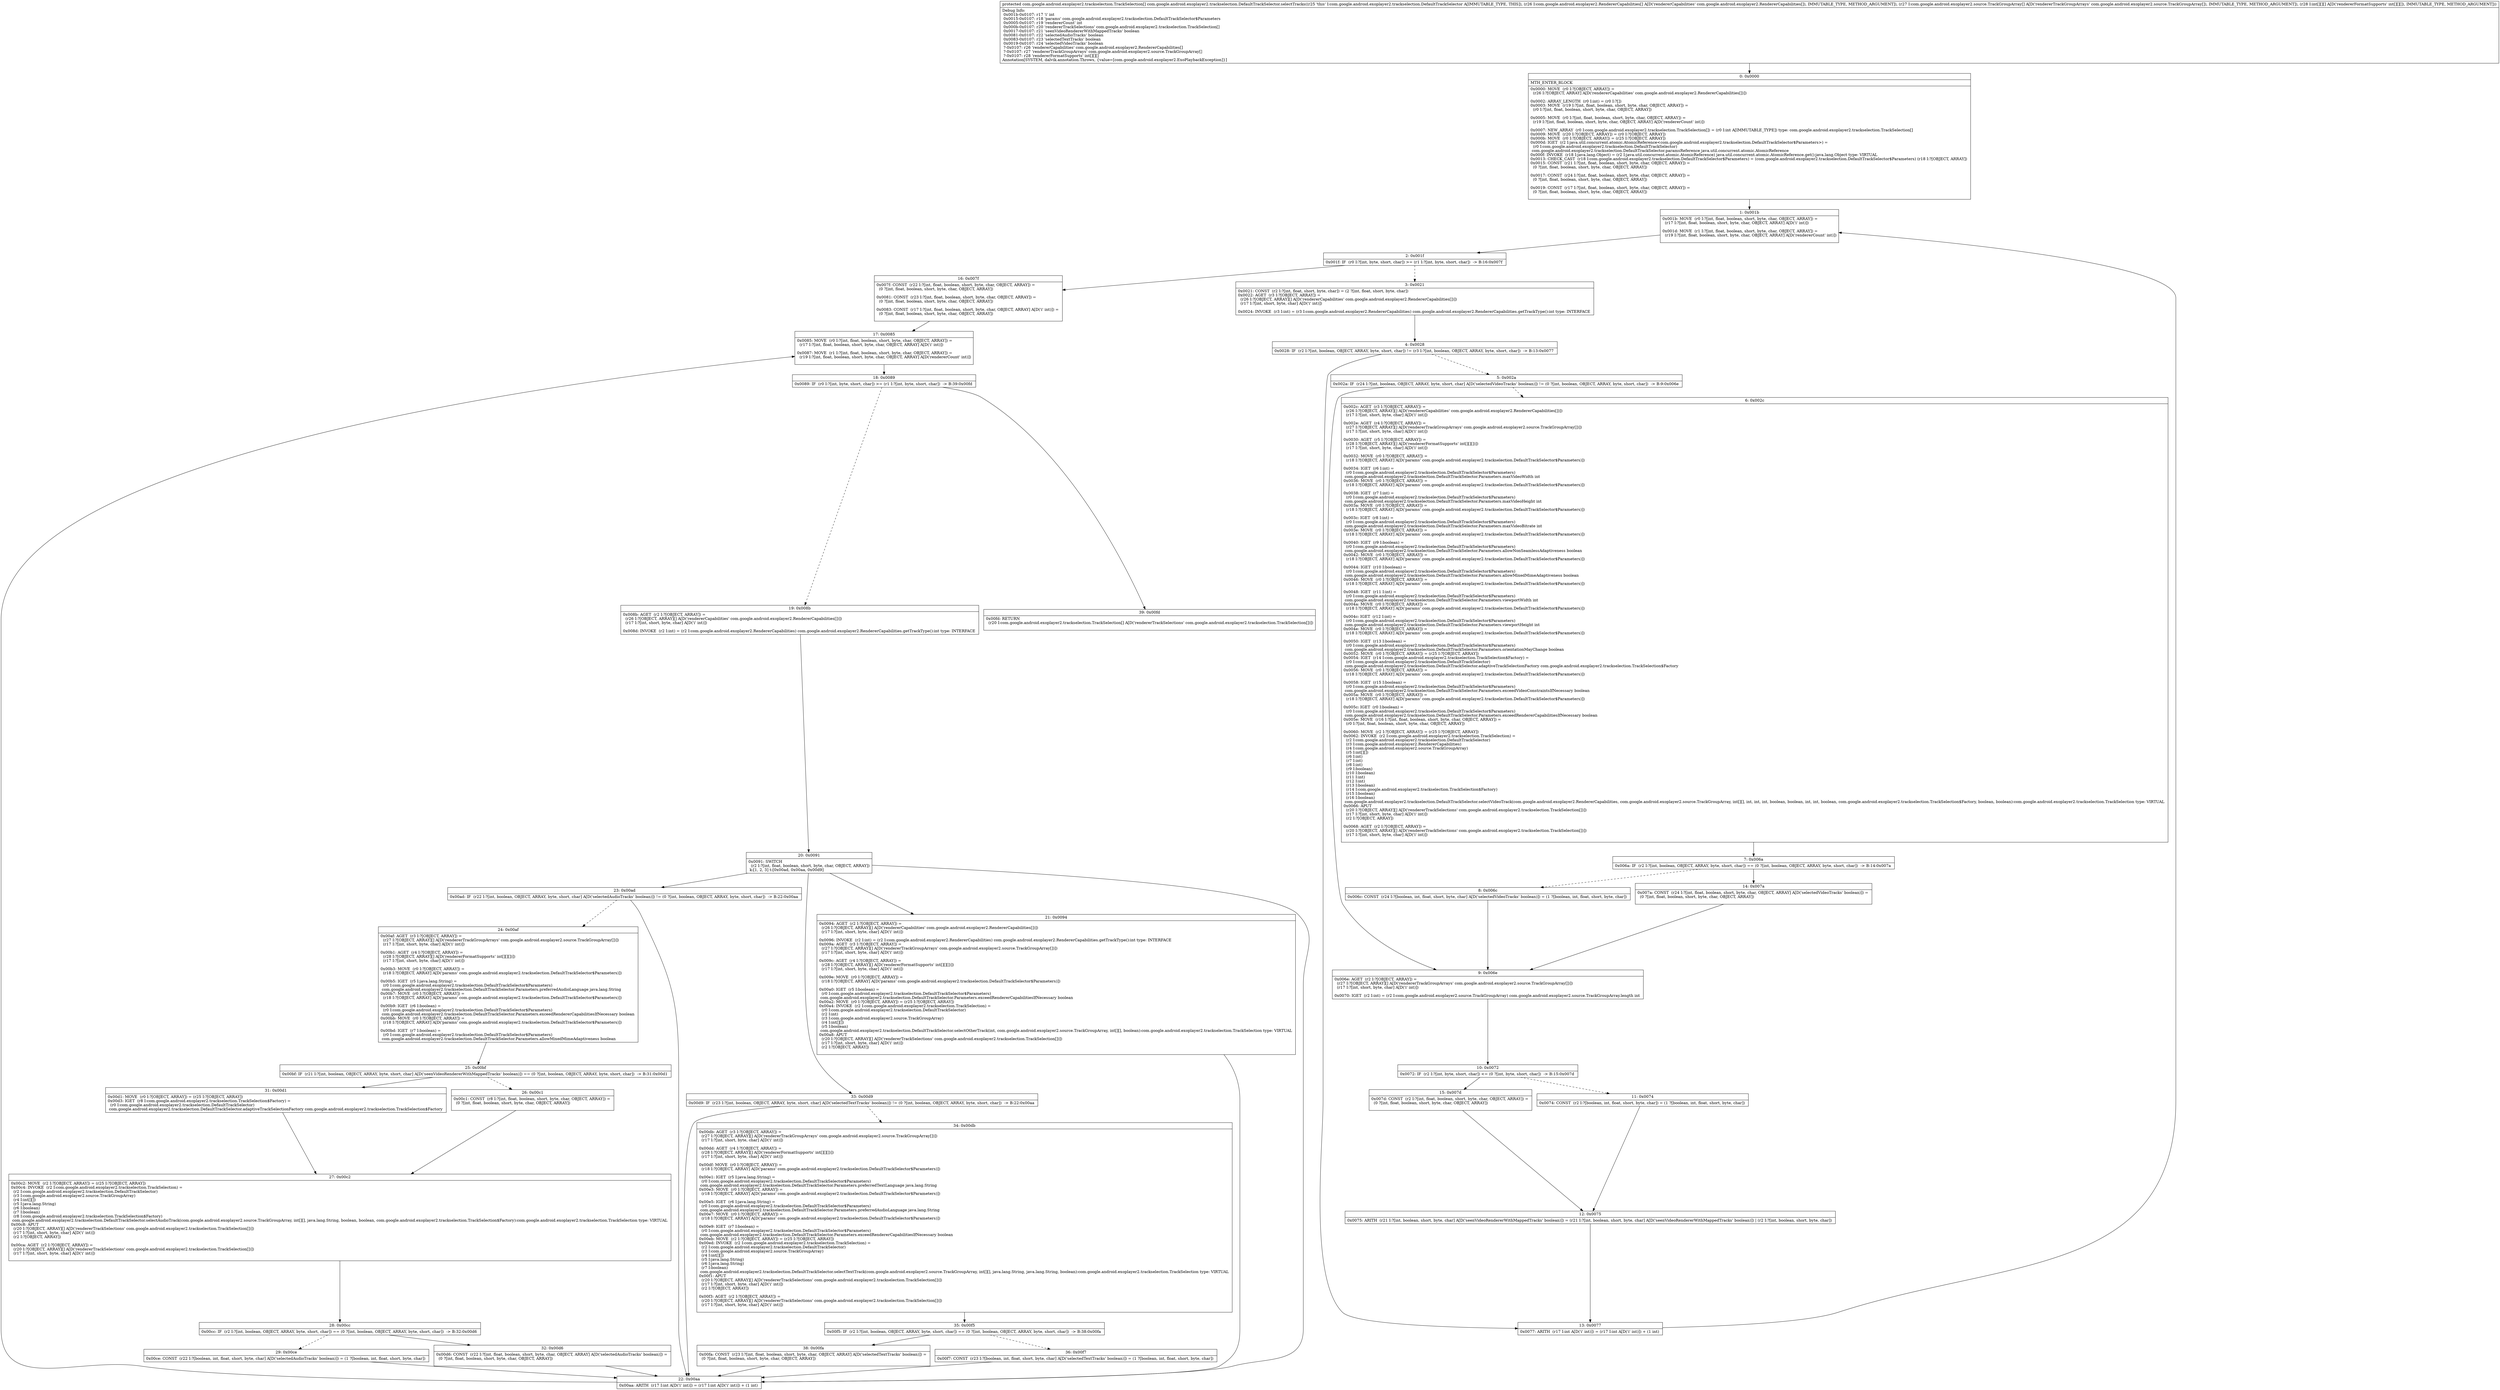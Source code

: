 digraph "CFG forcom.google.android.exoplayer2.trackselection.DefaultTrackSelector.selectTracks([Lcom\/google\/android\/exoplayer2\/RendererCapabilities;[Lcom\/google\/android\/exoplayer2\/source\/TrackGroupArray;[[[I)[Lcom\/google\/android\/exoplayer2\/trackselection\/TrackSelection;" {
Node_0 [shape=record,label="{0\:\ 0x0000|MTH_ENTER_BLOCK\l|0x0000: MOVE  (r0 I:?[OBJECT, ARRAY]) = \l  (r26 I:?[OBJECT, ARRAY] A[D('rendererCapabilities' com.google.android.exoplayer2.RendererCapabilities[])])\l \l0x0002: ARRAY_LENGTH  (r0 I:int) = (r0 I:?[]) \l0x0003: MOVE  (r19 I:?[int, float, boolean, short, byte, char, OBJECT, ARRAY]) = \l  (r0 I:?[int, float, boolean, short, byte, char, OBJECT, ARRAY])\l \l0x0005: MOVE  (r0 I:?[int, float, boolean, short, byte, char, OBJECT, ARRAY]) = \l  (r19 I:?[int, float, boolean, short, byte, char, OBJECT, ARRAY] A[D('rendererCount' int)])\l \l0x0007: NEW_ARRAY  (r0 I:com.google.android.exoplayer2.trackselection.TrackSelection[]) = (r0 I:int A[IMMUTABLE_TYPE]) type: com.google.android.exoplayer2.trackselection.TrackSelection[] \l0x0009: MOVE  (r20 I:?[OBJECT, ARRAY]) = (r0 I:?[OBJECT, ARRAY]) \l0x000b: MOVE  (r0 I:?[OBJECT, ARRAY]) = (r25 I:?[OBJECT, ARRAY]) \l0x000d: IGET  (r2 I:java.util.concurrent.atomic.AtomicReference\<com.google.android.exoplayer2.trackselection.DefaultTrackSelector$Parameters\>) = \l  (r0 I:com.google.android.exoplayer2.trackselection.DefaultTrackSelector)\l com.google.android.exoplayer2.trackselection.DefaultTrackSelector.paramsReference java.util.concurrent.atomic.AtomicReference \l0x000f: INVOKE  (r18 I:java.lang.Object) = (r2 I:java.util.concurrent.atomic.AtomicReference) java.util.concurrent.atomic.AtomicReference.get():java.lang.Object type: VIRTUAL \l0x0013: CHECK_CAST  (r18 I:com.google.android.exoplayer2.trackselection.DefaultTrackSelector$Parameters) = (com.google.android.exoplayer2.trackselection.DefaultTrackSelector$Parameters) (r18 I:?[OBJECT, ARRAY]) \l0x0015: CONST  (r21 I:?[int, float, boolean, short, byte, char, OBJECT, ARRAY]) = \l  (0 ?[int, float, boolean, short, byte, char, OBJECT, ARRAY])\l \l0x0017: CONST  (r24 I:?[int, float, boolean, short, byte, char, OBJECT, ARRAY]) = \l  (0 ?[int, float, boolean, short, byte, char, OBJECT, ARRAY])\l \l0x0019: CONST  (r17 I:?[int, float, boolean, short, byte, char, OBJECT, ARRAY]) = \l  (0 ?[int, float, boolean, short, byte, char, OBJECT, ARRAY])\l \l}"];
Node_1 [shape=record,label="{1\:\ 0x001b|0x001b: MOVE  (r0 I:?[int, float, boolean, short, byte, char, OBJECT, ARRAY]) = \l  (r17 I:?[int, float, boolean, short, byte, char, OBJECT, ARRAY] A[D('i' int)])\l \l0x001d: MOVE  (r1 I:?[int, float, boolean, short, byte, char, OBJECT, ARRAY]) = \l  (r19 I:?[int, float, boolean, short, byte, char, OBJECT, ARRAY] A[D('rendererCount' int)])\l \l}"];
Node_2 [shape=record,label="{2\:\ 0x001f|0x001f: IF  (r0 I:?[int, byte, short, char]) \>= (r1 I:?[int, byte, short, char])  \-\> B:16:0x007f \l}"];
Node_3 [shape=record,label="{3\:\ 0x0021|0x0021: CONST  (r2 I:?[int, float, short, byte, char]) = (2 ?[int, float, short, byte, char]) \l0x0022: AGET  (r3 I:?[OBJECT, ARRAY]) = \l  (r26 I:?[OBJECT, ARRAY][] A[D('rendererCapabilities' com.google.android.exoplayer2.RendererCapabilities[])])\l  (r17 I:?[int, short, byte, char] A[D('i' int)])\l \l0x0024: INVOKE  (r3 I:int) = (r3 I:com.google.android.exoplayer2.RendererCapabilities) com.google.android.exoplayer2.RendererCapabilities.getTrackType():int type: INTERFACE \l}"];
Node_4 [shape=record,label="{4\:\ 0x0028|0x0028: IF  (r2 I:?[int, boolean, OBJECT, ARRAY, byte, short, char]) != (r3 I:?[int, boolean, OBJECT, ARRAY, byte, short, char])  \-\> B:13:0x0077 \l}"];
Node_5 [shape=record,label="{5\:\ 0x002a|0x002a: IF  (r24 I:?[int, boolean, OBJECT, ARRAY, byte, short, char] A[D('selectedVideoTracks' boolean)]) != (0 ?[int, boolean, OBJECT, ARRAY, byte, short, char])  \-\> B:9:0x006e \l}"];
Node_6 [shape=record,label="{6\:\ 0x002c|0x002c: AGET  (r3 I:?[OBJECT, ARRAY]) = \l  (r26 I:?[OBJECT, ARRAY][] A[D('rendererCapabilities' com.google.android.exoplayer2.RendererCapabilities[])])\l  (r17 I:?[int, short, byte, char] A[D('i' int)])\l \l0x002e: AGET  (r4 I:?[OBJECT, ARRAY]) = \l  (r27 I:?[OBJECT, ARRAY][] A[D('rendererTrackGroupArrays' com.google.android.exoplayer2.source.TrackGroupArray[])])\l  (r17 I:?[int, short, byte, char] A[D('i' int)])\l \l0x0030: AGET  (r5 I:?[OBJECT, ARRAY]) = \l  (r28 I:?[OBJECT, ARRAY][] A[D('rendererFormatSupports' int[][][])])\l  (r17 I:?[int, short, byte, char] A[D('i' int)])\l \l0x0032: MOVE  (r0 I:?[OBJECT, ARRAY]) = \l  (r18 I:?[OBJECT, ARRAY] A[D('params' com.google.android.exoplayer2.trackselection.DefaultTrackSelector$Parameters)])\l \l0x0034: IGET  (r6 I:int) = \l  (r0 I:com.google.android.exoplayer2.trackselection.DefaultTrackSelector$Parameters)\l com.google.android.exoplayer2.trackselection.DefaultTrackSelector.Parameters.maxVideoWidth int \l0x0036: MOVE  (r0 I:?[OBJECT, ARRAY]) = \l  (r18 I:?[OBJECT, ARRAY] A[D('params' com.google.android.exoplayer2.trackselection.DefaultTrackSelector$Parameters)])\l \l0x0038: IGET  (r7 I:int) = \l  (r0 I:com.google.android.exoplayer2.trackselection.DefaultTrackSelector$Parameters)\l com.google.android.exoplayer2.trackselection.DefaultTrackSelector.Parameters.maxVideoHeight int \l0x003a: MOVE  (r0 I:?[OBJECT, ARRAY]) = \l  (r18 I:?[OBJECT, ARRAY] A[D('params' com.google.android.exoplayer2.trackselection.DefaultTrackSelector$Parameters)])\l \l0x003c: IGET  (r8 I:int) = \l  (r0 I:com.google.android.exoplayer2.trackselection.DefaultTrackSelector$Parameters)\l com.google.android.exoplayer2.trackselection.DefaultTrackSelector.Parameters.maxVideoBitrate int \l0x003e: MOVE  (r0 I:?[OBJECT, ARRAY]) = \l  (r18 I:?[OBJECT, ARRAY] A[D('params' com.google.android.exoplayer2.trackselection.DefaultTrackSelector$Parameters)])\l \l0x0040: IGET  (r9 I:boolean) = \l  (r0 I:com.google.android.exoplayer2.trackselection.DefaultTrackSelector$Parameters)\l com.google.android.exoplayer2.trackselection.DefaultTrackSelector.Parameters.allowNonSeamlessAdaptiveness boolean \l0x0042: MOVE  (r0 I:?[OBJECT, ARRAY]) = \l  (r18 I:?[OBJECT, ARRAY] A[D('params' com.google.android.exoplayer2.trackselection.DefaultTrackSelector$Parameters)])\l \l0x0044: IGET  (r10 I:boolean) = \l  (r0 I:com.google.android.exoplayer2.trackselection.DefaultTrackSelector$Parameters)\l com.google.android.exoplayer2.trackselection.DefaultTrackSelector.Parameters.allowMixedMimeAdaptiveness boolean \l0x0046: MOVE  (r0 I:?[OBJECT, ARRAY]) = \l  (r18 I:?[OBJECT, ARRAY] A[D('params' com.google.android.exoplayer2.trackselection.DefaultTrackSelector$Parameters)])\l \l0x0048: IGET  (r11 I:int) = \l  (r0 I:com.google.android.exoplayer2.trackselection.DefaultTrackSelector$Parameters)\l com.google.android.exoplayer2.trackselection.DefaultTrackSelector.Parameters.viewportWidth int \l0x004a: MOVE  (r0 I:?[OBJECT, ARRAY]) = \l  (r18 I:?[OBJECT, ARRAY] A[D('params' com.google.android.exoplayer2.trackselection.DefaultTrackSelector$Parameters)])\l \l0x004c: IGET  (r12 I:int) = \l  (r0 I:com.google.android.exoplayer2.trackselection.DefaultTrackSelector$Parameters)\l com.google.android.exoplayer2.trackselection.DefaultTrackSelector.Parameters.viewportHeight int \l0x004e: MOVE  (r0 I:?[OBJECT, ARRAY]) = \l  (r18 I:?[OBJECT, ARRAY] A[D('params' com.google.android.exoplayer2.trackselection.DefaultTrackSelector$Parameters)])\l \l0x0050: IGET  (r13 I:boolean) = \l  (r0 I:com.google.android.exoplayer2.trackselection.DefaultTrackSelector$Parameters)\l com.google.android.exoplayer2.trackselection.DefaultTrackSelector.Parameters.orientationMayChange boolean \l0x0052: MOVE  (r0 I:?[OBJECT, ARRAY]) = (r25 I:?[OBJECT, ARRAY]) \l0x0054: IGET  (r14 I:com.google.android.exoplayer2.trackselection.TrackSelection$Factory) = \l  (r0 I:com.google.android.exoplayer2.trackselection.DefaultTrackSelector)\l com.google.android.exoplayer2.trackselection.DefaultTrackSelector.adaptiveTrackSelectionFactory com.google.android.exoplayer2.trackselection.TrackSelection$Factory \l0x0056: MOVE  (r0 I:?[OBJECT, ARRAY]) = \l  (r18 I:?[OBJECT, ARRAY] A[D('params' com.google.android.exoplayer2.trackselection.DefaultTrackSelector$Parameters)])\l \l0x0058: IGET  (r15 I:boolean) = \l  (r0 I:com.google.android.exoplayer2.trackselection.DefaultTrackSelector$Parameters)\l com.google.android.exoplayer2.trackselection.DefaultTrackSelector.Parameters.exceedVideoConstraintsIfNecessary boolean \l0x005a: MOVE  (r0 I:?[OBJECT, ARRAY]) = \l  (r18 I:?[OBJECT, ARRAY] A[D('params' com.google.android.exoplayer2.trackselection.DefaultTrackSelector$Parameters)])\l \l0x005c: IGET  (r0 I:boolean) = \l  (r0 I:com.google.android.exoplayer2.trackselection.DefaultTrackSelector$Parameters)\l com.google.android.exoplayer2.trackselection.DefaultTrackSelector.Parameters.exceedRendererCapabilitiesIfNecessary boolean \l0x005e: MOVE  (r16 I:?[int, float, boolean, short, byte, char, OBJECT, ARRAY]) = \l  (r0 I:?[int, float, boolean, short, byte, char, OBJECT, ARRAY])\l \l0x0060: MOVE  (r2 I:?[OBJECT, ARRAY]) = (r25 I:?[OBJECT, ARRAY]) \l0x0062: INVOKE  (r2 I:com.google.android.exoplayer2.trackselection.TrackSelection) = \l  (r2 I:com.google.android.exoplayer2.trackselection.DefaultTrackSelector)\l  (r3 I:com.google.android.exoplayer2.RendererCapabilities)\l  (r4 I:com.google.android.exoplayer2.source.TrackGroupArray)\l  (r5 I:int[][])\l  (r6 I:int)\l  (r7 I:int)\l  (r8 I:int)\l  (r9 I:boolean)\l  (r10 I:boolean)\l  (r11 I:int)\l  (r12 I:int)\l  (r13 I:boolean)\l  (r14 I:com.google.android.exoplayer2.trackselection.TrackSelection$Factory)\l  (r15 I:boolean)\l  (r16 I:boolean)\l com.google.android.exoplayer2.trackselection.DefaultTrackSelector.selectVideoTrack(com.google.android.exoplayer2.RendererCapabilities, com.google.android.exoplayer2.source.TrackGroupArray, int[][], int, int, int, boolean, boolean, int, int, boolean, com.google.android.exoplayer2.trackselection.TrackSelection$Factory, boolean, boolean):com.google.android.exoplayer2.trackselection.TrackSelection type: VIRTUAL \l0x0066: APUT  \l  (r20 I:?[OBJECT, ARRAY][] A[D('rendererTrackSelections' com.google.android.exoplayer2.trackselection.TrackSelection[])])\l  (r17 I:?[int, short, byte, char] A[D('i' int)])\l  (r2 I:?[OBJECT, ARRAY])\l \l0x0068: AGET  (r2 I:?[OBJECT, ARRAY]) = \l  (r20 I:?[OBJECT, ARRAY][] A[D('rendererTrackSelections' com.google.android.exoplayer2.trackselection.TrackSelection[])])\l  (r17 I:?[int, short, byte, char] A[D('i' int)])\l \l}"];
Node_7 [shape=record,label="{7\:\ 0x006a|0x006a: IF  (r2 I:?[int, boolean, OBJECT, ARRAY, byte, short, char]) == (0 ?[int, boolean, OBJECT, ARRAY, byte, short, char])  \-\> B:14:0x007a \l}"];
Node_8 [shape=record,label="{8\:\ 0x006c|0x006c: CONST  (r24 I:?[boolean, int, float, short, byte, char] A[D('selectedVideoTracks' boolean)]) = (1 ?[boolean, int, float, short, byte, char]) \l}"];
Node_9 [shape=record,label="{9\:\ 0x006e|0x006e: AGET  (r2 I:?[OBJECT, ARRAY]) = \l  (r27 I:?[OBJECT, ARRAY][] A[D('rendererTrackGroupArrays' com.google.android.exoplayer2.source.TrackGroupArray[])])\l  (r17 I:?[int, short, byte, char] A[D('i' int)])\l \l0x0070: IGET  (r2 I:int) = (r2 I:com.google.android.exoplayer2.source.TrackGroupArray) com.google.android.exoplayer2.source.TrackGroupArray.length int \l}"];
Node_10 [shape=record,label="{10\:\ 0x0072|0x0072: IF  (r2 I:?[int, byte, short, char]) \<= (0 ?[int, byte, short, char])  \-\> B:15:0x007d \l}"];
Node_11 [shape=record,label="{11\:\ 0x0074|0x0074: CONST  (r2 I:?[boolean, int, float, short, byte, char]) = (1 ?[boolean, int, float, short, byte, char]) \l}"];
Node_12 [shape=record,label="{12\:\ 0x0075|0x0075: ARITH  (r21 I:?[int, boolean, short, byte, char] A[D('seenVideoRendererWithMappedTracks' boolean)]) = (r21 I:?[int, boolean, short, byte, char] A[D('seenVideoRendererWithMappedTracks' boolean)]) \| (r2 I:?[int, boolean, short, byte, char]) \l}"];
Node_13 [shape=record,label="{13\:\ 0x0077|0x0077: ARITH  (r17 I:int A[D('i' int)]) = (r17 I:int A[D('i' int)]) + (1 int) \l}"];
Node_14 [shape=record,label="{14\:\ 0x007a|0x007a: CONST  (r24 I:?[int, float, boolean, short, byte, char, OBJECT, ARRAY] A[D('selectedVideoTracks' boolean)]) = \l  (0 ?[int, float, boolean, short, byte, char, OBJECT, ARRAY])\l \l}"];
Node_15 [shape=record,label="{15\:\ 0x007d|0x007d: CONST  (r2 I:?[int, float, boolean, short, byte, char, OBJECT, ARRAY]) = \l  (0 ?[int, float, boolean, short, byte, char, OBJECT, ARRAY])\l \l}"];
Node_16 [shape=record,label="{16\:\ 0x007f|0x007f: CONST  (r22 I:?[int, float, boolean, short, byte, char, OBJECT, ARRAY]) = \l  (0 ?[int, float, boolean, short, byte, char, OBJECT, ARRAY])\l \l0x0081: CONST  (r23 I:?[int, float, boolean, short, byte, char, OBJECT, ARRAY]) = \l  (0 ?[int, float, boolean, short, byte, char, OBJECT, ARRAY])\l \l0x0083: CONST  (r17 I:?[int, float, boolean, short, byte, char, OBJECT, ARRAY] A[D('i' int)]) = \l  (0 ?[int, float, boolean, short, byte, char, OBJECT, ARRAY])\l \l}"];
Node_17 [shape=record,label="{17\:\ 0x0085|0x0085: MOVE  (r0 I:?[int, float, boolean, short, byte, char, OBJECT, ARRAY]) = \l  (r17 I:?[int, float, boolean, short, byte, char, OBJECT, ARRAY] A[D('i' int)])\l \l0x0087: MOVE  (r1 I:?[int, float, boolean, short, byte, char, OBJECT, ARRAY]) = \l  (r19 I:?[int, float, boolean, short, byte, char, OBJECT, ARRAY] A[D('rendererCount' int)])\l \l}"];
Node_18 [shape=record,label="{18\:\ 0x0089|0x0089: IF  (r0 I:?[int, byte, short, char]) \>= (r1 I:?[int, byte, short, char])  \-\> B:39:0x00fd \l}"];
Node_19 [shape=record,label="{19\:\ 0x008b|0x008b: AGET  (r2 I:?[OBJECT, ARRAY]) = \l  (r26 I:?[OBJECT, ARRAY][] A[D('rendererCapabilities' com.google.android.exoplayer2.RendererCapabilities[])])\l  (r17 I:?[int, short, byte, char] A[D('i' int)])\l \l0x008d: INVOKE  (r2 I:int) = (r2 I:com.google.android.exoplayer2.RendererCapabilities) com.google.android.exoplayer2.RendererCapabilities.getTrackType():int type: INTERFACE \l}"];
Node_20 [shape=record,label="{20\:\ 0x0091|0x0091: SWITCH  \l  (r2 I:?[int, float, boolean, short, byte, char, OBJECT, ARRAY])\l k:[1, 2, 3] t:[0x00ad, 0x00aa, 0x00d9] \l}"];
Node_21 [shape=record,label="{21\:\ 0x0094|0x0094: AGET  (r2 I:?[OBJECT, ARRAY]) = \l  (r26 I:?[OBJECT, ARRAY][] A[D('rendererCapabilities' com.google.android.exoplayer2.RendererCapabilities[])])\l  (r17 I:?[int, short, byte, char] A[D('i' int)])\l \l0x0096: INVOKE  (r2 I:int) = (r2 I:com.google.android.exoplayer2.RendererCapabilities) com.google.android.exoplayer2.RendererCapabilities.getTrackType():int type: INTERFACE \l0x009a: AGET  (r3 I:?[OBJECT, ARRAY]) = \l  (r27 I:?[OBJECT, ARRAY][] A[D('rendererTrackGroupArrays' com.google.android.exoplayer2.source.TrackGroupArray[])])\l  (r17 I:?[int, short, byte, char] A[D('i' int)])\l \l0x009c: AGET  (r4 I:?[OBJECT, ARRAY]) = \l  (r28 I:?[OBJECT, ARRAY][] A[D('rendererFormatSupports' int[][][])])\l  (r17 I:?[int, short, byte, char] A[D('i' int)])\l \l0x009e: MOVE  (r0 I:?[OBJECT, ARRAY]) = \l  (r18 I:?[OBJECT, ARRAY] A[D('params' com.google.android.exoplayer2.trackselection.DefaultTrackSelector$Parameters)])\l \l0x00a0: IGET  (r5 I:boolean) = \l  (r0 I:com.google.android.exoplayer2.trackselection.DefaultTrackSelector$Parameters)\l com.google.android.exoplayer2.trackselection.DefaultTrackSelector.Parameters.exceedRendererCapabilitiesIfNecessary boolean \l0x00a2: MOVE  (r0 I:?[OBJECT, ARRAY]) = (r25 I:?[OBJECT, ARRAY]) \l0x00a4: INVOKE  (r2 I:com.google.android.exoplayer2.trackselection.TrackSelection) = \l  (r0 I:com.google.android.exoplayer2.trackselection.DefaultTrackSelector)\l  (r2 I:int)\l  (r3 I:com.google.android.exoplayer2.source.TrackGroupArray)\l  (r4 I:int[][])\l  (r5 I:boolean)\l com.google.android.exoplayer2.trackselection.DefaultTrackSelector.selectOtherTrack(int, com.google.android.exoplayer2.source.TrackGroupArray, int[][], boolean):com.google.android.exoplayer2.trackselection.TrackSelection type: VIRTUAL \l0x00a8: APUT  \l  (r20 I:?[OBJECT, ARRAY][] A[D('rendererTrackSelections' com.google.android.exoplayer2.trackselection.TrackSelection[])])\l  (r17 I:?[int, short, byte, char] A[D('i' int)])\l  (r2 I:?[OBJECT, ARRAY])\l \l}"];
Node_22 [shape=record,label="{22\:\ 0x00aa|0x00aa: ARITH  (r17 I:int A[D('i' int)]) = (r17 I:int A[D('i' int)]) + (1 int) \l}"];
Node_23 [shape=record,label="{23\:\ 0x00ad|0x00ad: IF  (r22 I:?[int, boolean, OBJECT, ARRAY, byte, short, char] A[D('selectedAudioTracks' boolean)]) != (0 ?[int, boolean, OBJECT, ARRAY, byte, short, char])  \-\> B:22:0x00aa \l}"];
Node_24 [shape=record,label="{24\:\ 0x00af|0x00af: AGET  (r3 I:?[OBJECT, ARRAY]) = \l  (r27 I:?[OBJECT, ARRAY][] A[D('rendererTrackGroupArrays' com.google.android.exoplayer2.source.TrackGroupArray[])])\l  (r17 I:?[int, short, byte, char] A[D('i' int)])\l \l0x00b1: AGET  (r4 I:?[OBJECT, ARRAY]) = \l  (r28 I:?[OBJECT, ARRAY][] A[D('rendererFormatSupports' int[][][])])\l  (r17 I:?[int, short, byte, char] A[D('i' int)])\l \l0x00b3: MOVE  (r0 I:?[OBJECT, ARRAY]) = \l  (r18 I:?[OBJECT, ARRAY] A[D('params' com.google.android.exoplayer2.trackselection.DefaultTrackSelector$Parameters)])\l \l0x00b5: IGET  (r5 I:java.lang.String) = \l  (r0 I:com.google.android.exoplayer2.trackselection.DefaultTrackSelector$Parameters)\l com.google.android.exoplayer2.trackselection.DefaultTrackSelector.Parameters.preferredAudioLanguage java.lang.String \l0x00b7: MOVE  (r0 I:?[OBJECT, ARRAY]) = \l  (r18 I:?[OBJECT, ARRAY] A[D('params' com.google.android.exoplayer2.trackselection.DefaultTrackSelector$Parameters)])\l \l0x00b9: IGET  (r6 I:boolean) = \l  (r0 I:com.google.android.exoplayer2.trackselection.DefaultTrackSelector$Parameters)\l com.google.android.exoplayer2.trackselection.DefaultTrackSelector.Parameters.exceedRendererCapabilitiesIfNecessary boolean \l0x00bb: MOVE  (r0 I:?[OBJECT, ARRAY]) = \l  (r18 I:?[OBJECT, ARRAY] A[D('params' com.google.android.exoplayer2.trackselection.DefaultTrackSelector$Parameters)])\l \l0x00bd: IGET  (r7 I:boolean) = \l  (r0 I:com.google.android.exoplayer2.trackselection.DefaultTrackSelector$Parameters)\l com.google.android.exoplayer2.trackselection.DefaultTrackSelector.Parameters.allowMixedMimeAdaptiveness boolean \l}"];
Node_25 [shape=record,label="{25\:\ 0x00bf|0x00bf: IF  (r21 I:?[int, boolean, OBJECT, ARRAY, byte, short, char] A[D('seenVideoRendererWithMappedTracks' boolean)]) == (0 ?[int, boolean, OBJECT, ARRAY, byte, short, char])  \-\> B:31:0x00d1 \l}"];
Node_26 [shape=record,label="{26\:\ 0x00c1|0x00c1: CONST  (r8 I:?[int, float, boolean, short, byte, char, OBJECT, ARRAY]) = \l  (0 ?[int, float, boolean, short, byte, char, OBJECT, ARRAY])\l \l}"];
Node_27 [shape=record,label="{27\:\ 0x00c2|0x00c2: MOVE  (r2 I:?[OBJECT, ARRAY]) = (r25 I:?[OBJECT, ARRAY]) \l0x00c4: INVOKE  (r2 I:com.google.android.exoplayer2.trackselection.TrackSelection) = \l  (r2 I:com.google.android.exoplayer2.trackselection.DefaultTrackSelector)\l  (r3 I:com.google.android.exoplayer2.source.TrackGroupArray)\l  (r4 I:int[][])\l  (r5 I:java.lang.String)\l  (r6 I:boolean)\l  (r7 I:boolean)\l  (r8 I:com.google.android.exoplayer2.trackselection.TrackSelection$Factory)\l com.google.android.exoplayer2.trackselection.DefaultTrackSelector.selectAudioTrack(com.google.android.exoplayer2.source.TrackGroupArray, int[][], java.lang.String, boolean, boolean, com.google.android.exoplayer2.trackselection.TrackSelection$Factory):com.google.android.exoplayer2.trackselection.TrackSelection type: VIRTUAL \l0x00c8: APUT  \l  (r20 I:?[OBJECT, ARRAY][] A[D('rendererTrackSelections' com.google.android.exoplayer2.trackselection.TrackSelection[])])\l  (r17 I:?[int, short, byte, char] A[D('i' int)])\l  (r2 I:?[OBJECT, ARRAY])\l \l0x00ca: AGET  (r2 I:?[OBJECT, ARRAY]) = \l  (r20 I:?[OBJECT, ARRAY][] A[D('rendererTrackSelections' com.google.android.exoplayer2.trackselection.TrackSelection[])])\l  (r17 I:?[int, short, byte, char] A[D('i' int)])\l \l}"];
Node_28 [shape=record,label="{28\:\ 0x00cc|0x00cc: IF  (r2 I:?[int, boolean, OBJECT, ARRAY, byte, short, char]) == (0 ?[int, boolean, OBJECT, ARRAY, byte, short, char])  \-\> B:32:0x00d6 \l}"];
Node_29 [shape=record,label="{29\:\ 0x00ce|0x00ce: CONST  (r22 I:?[boolean, int, float, short, byte, char] A[D('selectedAudioTracks' boolean)]) = (1 ?[boolean, int, float, short, byte, char]) \l}"];
Node_31 [shape=record,label="{31\:\ 0x00d1|0x00d1: MOVE  (r0 I:?[OBJECT, ARRAY]) = (r25 I:?[OBJECT, ARRAY]) \l0x00d3: IGET  (r8 I:com.google.android.exoplayer2.trackselection.TrackSelection$Factory) = \l  (r0 I:com.google.android.exoplayer2.trackselection.DefaultTrackSelector)\l com.google.android.exoplayer2.trackselection.DefaultTrackSelector.adaptiveTrackSelectionFactory com.google.android.exoplayer2.trackselection.TrackSelection$Factory \l}"];
Node_32 [shape=record,label="{32\:\ 0x00d6|0x00d6: CONST  (r22 I:?[int, float, boolean, short, byte, char, OBJECT, ARRAY] A[D('selectedAudioTracks' boolean)]) = \l  (0 ?[int, float, boolean, short, byte, char, OBJECT, ARRAY])\l \l}"];
Node_33 [shape=record,label="{33\:\ 0x00d9|0x00d9: IF  (r23 I:?[int, boolean, OBJECT, ARRAY, byte, short, char] A[D('selectedTextTracks' boolean)]) != (0 ?[int, boolean, OBJECT, ARRAY, byte, short, char])  \-\> B:22:0x00aa \l}"];
Node_34 [shape=record,label="{34\:\ 0x00db|0x00db: AGET  (r3 I:?[OBJECT, ARRAY]) = \l  (r27 I:?[OBJECT, ARRAY][] A[D('rendererTrackGroupArrays' com.google.android.exoplayer2.source.TrackGroupArray[])])\l  (r17 I:?[int, short, byte, char] A[D('i' int)])\l \l0x00dd: AGET  (r4 I:?[OBJECT, ARRAY]) = \l  (r28 I:?[OBJECT, ARRAY][] A[D('rendererFormatSupports' int[][][])])\l  (r17 I:?[int, short, byte, char] A[D('i' int)])\l \l0x00df: MOVE  (r0 I:?[OBJECT, ARRAY]) = \l  (r18 I:?[OBJECT, ARRAY] A[D('params' com.google.android.exoplayer2.trackselection.DefaultTrackSelector$Parameters)])\l \l0x00e1: IGET  (r5 I:java.lang.String) = \l  (r0 I:com.google.android.exoplayer2.trackselection.DefaultTrackSelector$Parameters)\l com.google.android.exoplayer2.trackselection.DefaultTrackSelector.Parameters.preferredTextLanguage java.lang.String \l0x00e3: MOVE  (r0 I:?[OBJECT, ARRAY]) = \l  (r18 I:?[OBJECT, ARRAY] A[D('params' com.google.android.exoplayer2.trackselection.DefaultTrackSelector$Parameters)])\l \l0x00e5: IGET  (r6 I:java.lang.String) = \l  (r0 I:com.google.android.exoplayer2.trackselection.DefaultTrackSelector$Parameters)\l com.google.android.exoplayer2.trackselection.DefaultTrackSelector.Parameters.preferredAudioLanguage java.lang.String \l0x00e7: MOVE  (r0 I:?[OBJECT, ARRAY]) = \l  (r18 I:?[OBJECT, ARRAY] A[D('params' com.google.android.exoplayer2.trackselection.DefaultTrackSelector$Parameters)])\l \l0x00e9: IGET  (r7 I:boolean) = \l  (r0 I:com.google.android.exoplayer2.trackselection.DefaultTrackSelector$Parameters)\l com.google.android.exoplayer2.trackselection.DefaultTrackSelector.Parameters.exceedRendererCapabilitiesIfNecessary boolean \l0x00eb: MOVE  (r2 I:?[OBJECT, ARRAY]) = (r25 I:?[OBJECT, ARRAY]) \l0x00ed: INVOKE  (r2 I:com.google.android.exoplayer2.trackselection.TrackSelection) = \l  (r2 I:com.google.android.exoplayer2.trackselection.DefaultTrackSelector)\l  (r3 I:com.google.android.exoplayer2.source.TrackGroupArray)\l  (r4 I:int[][])\l  (r5 I:java.lang.String)\l  (r6 I:java.lang.String)\l  (r7 I:boolean)\l com.google.android.exoplayer2.trackselection.DefaultTrackSelector.selectTextTrack(com.google.android.exoplayer2.source.TrackGroupArray, int[][], java.lang.String, java.lang.String, boolean):com.google.android.exoplayer2.trackselection.TrackSelection type: VIRTUAL \l0x00f1: APUT  \l  (r20 I:?[OBJECT, ARRAY][] A[D('rendererTrackSelections' com.google.android.exoplayer2.trackselection.TrackSelection[])])\l  (r17 I:?[int, short, byte, char] A[D('i' int)])\l  (r2 I:?[OBJECT, ARRAY])\l \l0x00f3: AGET  (r2 I:?[OBJECT, ARRAY]) = \l  (r20 I:?[OBJECT, ARRAY][] A[D('rendererTrackSelections' com.google.android.exoplayer2.trackselection.TrackSelection[])])\l  (r17 I:?[int, short, byte, char] A[D('i' int)])\l \l}"];
Node_35 [shape=record,label="{35\:\ 0x00f5|0x00f5: IF  (r2 I:?[int, boolean, OBJECT, ARRAY, byte, short, char]) == (0 ?[int, boolean, OBJECT, ARRAY, byte, short, char])  \-\> B:38:0x00fa \l}"];
Node_36 [shape=record,label="{36\:\ 0x00f7|0x00f7: CONST  (r23 I:?[boolean, int, float, short, byte, char] A[D('selectedTextTracks' boolean)]) = (1 ?[boolean, int, float, short, byte, char]) \l}"];
Node_38 [shape=record,label="{38\:\ 0x00fa|0x00fa: CONST  (r23 I:?[int, float, boolean, short, byte, char, OBJECT, ARRAY] A[D('selectedTextTracks' boolean)]) = \l  (0 ?[int, float, boolean, short, byte, char, OBJECT, ARRAY])\l \l}"];
Node_39 [shape=record,label="{39\:\ 0x00fd|0x00fd: RETURN  \l  (r20 I:com.google.android.exoplayer2.trackselection.TrackSelection[] A[D('rendererTrackSelections' com.google.android.exoplayer2.trackselection.TrackSelection[])])\l \l}"];
MethodNode[shape=record,label="{protected com.google.android.exoplayer2.trackselection.TrackSelection[] com.google.android.exoplayer2.trackselection.DefaultTrackSelector.selectTracks((r25 'this' I:com.google.android.exoplayer2.trackselection.DefaultTrackSelector A[IMMUTABLE_TYPE, THIS]), (r26 I:com.google.android.exoplayer2.RendererCapabilities[] A[D('rendererCapabilities' com.google.android.exoplayer2.RendererCapabilities[]), IMMUTABLE_TYPE, METHOD_ARGUMENT]), (r27 I:com.google.android.exoplayer2.source.TrackGroupArray[] A[D('rendererTrackGroupArrays' com.google.android.exoplayer2.source.TrackGroupArray[]), IMMUTABLE_TYPE, METHOD_ARGUMENT]), (r28 I:int[][][] A[D('rendererFormatSupports' int[][][]), IMMUTABLE_TYPE, METHOD_ARGUMENT]))  | Debug Info:\l  0x001b\-0x0107: r17 'i' int\l  0x0015\-0x0107: r18 'params' com.google.android.exoplayer2.trackselection.DefaultTrackSelector$Parameters\l  0x0005\-0x0107: r19 'rendererCount' int\l  0x000b\-0x0107: r20 'rendererTrackSelections' com.google.android.exoplayer2.trackselection.TrackSelection[]\l  0x0017\-0x0107: r21 'seenVideoRendererWithMappedTracks' boolean\l  0x0081\-0x0107: r22 'selectedAudioTracks' boolean\l  0x0083\-0x0107: r23 'selectedTextTracks' boolean\l  0x0019\-0x0107: r24 'selectedVideoTracks' boolean\l  ?\-0x0107: r26 'rendererCapabilities' com.google.android.exoplayer2.RendererCapabilities[]\l  ?\-0x0107: r27 'rendererTrackGroupArrays' com.google.android.exoplayer2.source.TrackGroupArray[]\l  ?\-0x0107: r28 'rendererFormatSupports' int[][][]\lAnnotation[SYSTEM, dalvik.annotation.Throws, \{value=[com.google.android.exoplayer2.ExoPlaybackException]\}]\l}"];
MethodNode -> Node_0;
Node_0 -> Node_1;
Node_1 -> Node_2;
Node_2 -> Node_3[style=dashed];
Node_2 -> Node_16;
Node_3 -> Node_4;
Node_4 -> Node_5[style=dashed];
Node_4 -> Node_13;
Node_5 -> Node_6[style=dashed];
Node_5 -> Node_9;
Node_6 -> Node_7;
Node_7 -> Node_8[style=dashed];
Node_7 -> Node_14;
Node_8 -> Node_9;
Node_9 -> Node_10;
Node_10 -> Node_11[style=dashed];
Node_10 -> Node_15;
Node_11 -> Node_12;
Node_12 -> Node_13;
Node_13 -> Node_1;
Node_14 -> Node_9;
Node_15 -> Node_12;
Node_16 -> Node_17;
Node_17 -> Node_18;
Node_18 -> Node_19[style=dashed];
Node_18 -> Node_39;
Node_19 -> Node_20;
Node_20 -> Node_21;
Node_20 -> Node_22;
Node_20 -> Node_23;
Node_20 -> Node_33;
Node_21 -> Node_22;
Node_22 -> Node_17;
Node_23 -> Node_22;
Node_23 -> Node_24[style=dashed];
Node_24 -> Node_25;
Node_25 -> Node_26[style=dashed];
Node_25 -> Node_31;
Node_26 -> Node_27;
Node_27 -> Node_28;
Node_28 -> Node_29[style=dashed];
Node_28 -> Node_32;
Node_29 -> Node_22;
Node_31 -> Node_27;
Node_32 -> Node_22;
Node_33 -> Node_22;
Node_33 -> Node_34[style=dashed];
Node_34 -> Node_35;
Node_35 -> Node_36[style=dashed];
Node_35 -> Node_38;
Node_36 -> Node_22;
Node_38 -> Node_22;
}

